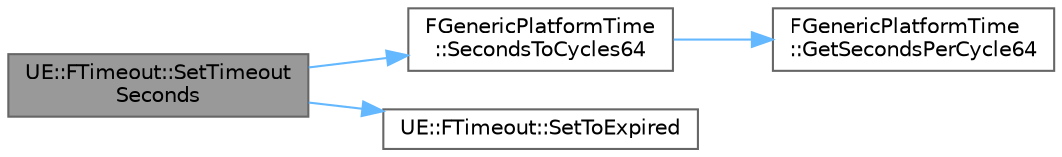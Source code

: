 digraph "UE::FTimeout::SetTimeoutSeconds"
{
 // INTERACTIVE_SVG=YES
 // LATEX_PDF_SIZE
  bgcolor="transparent";
  edge [fontname=Helvetica,fontsize=10,labelfontname=Helvetica,labelfontsize=10];
  node [fontname=Helvetica,fontsize=10,shape=box,height=0.2,width=0.4];
  rankdir="LR";
  Node1 [id="Node000001",label="UE::FTimeout::SetTimeout\lSeconds",height=0.2,width=0.4,color="gray40", fillcolor="grey60", style="filled", fontcolor="black",tooltip="Sets the timeout to new value in seconds."];
  Node1 -> Node2 [id="edge1_Node000001_Node000002",color="steelblue1",style="solid",tooltip=" "];
  Node2 [id="Node000002",label="FGenericPlatformTime\l::SecondsToCycles64",height=0.2,width=0.4,color="grey40", fillcolor="white", style="filled",URL="$dc/d9b/structFGenericPlatformTime.html#ae93c6f9d1331579c9caa034bbe5c5b07",tooltip="Convert seconds to cycles, can be added to Cycles64 to set a high resolution timeout."];
  Node2 -> Node3 [id="edge2_Node000002_Node000003",color="steelblue1",style="solid",tooltip=" "];
  Node3 [id="Node000003",label="FGenericPlatformTime\l::GetSecondsPerCycle64",height=0.2,width=0.4,color="grey40", fillcolor="white", style="filled",URL="$dc/d9b/structFGenericPlatformTime.html#a514862b6d853f900b43d961fd0029f0e",tooltip="Returns seconds per cycle, to pair with Cycles64()."];
  Node1 -> Node4 [id="edge3_Node000001_Node000004",color="steelblue1",style="solid",tooltip=" "];
  Node4 [id="Node000004",label="UE::FTimeout::SetToExpired",height=0.2,width=0.4,color="grey40", fillcolor="white", style="filled",URL="$d5/dc4/classUE_1_1FTimeout.html#acf54bbda28f7feaa9185252da4ecedd1",tooltip="Set this timeout to explicitly expired without recalculating start time."];
}
